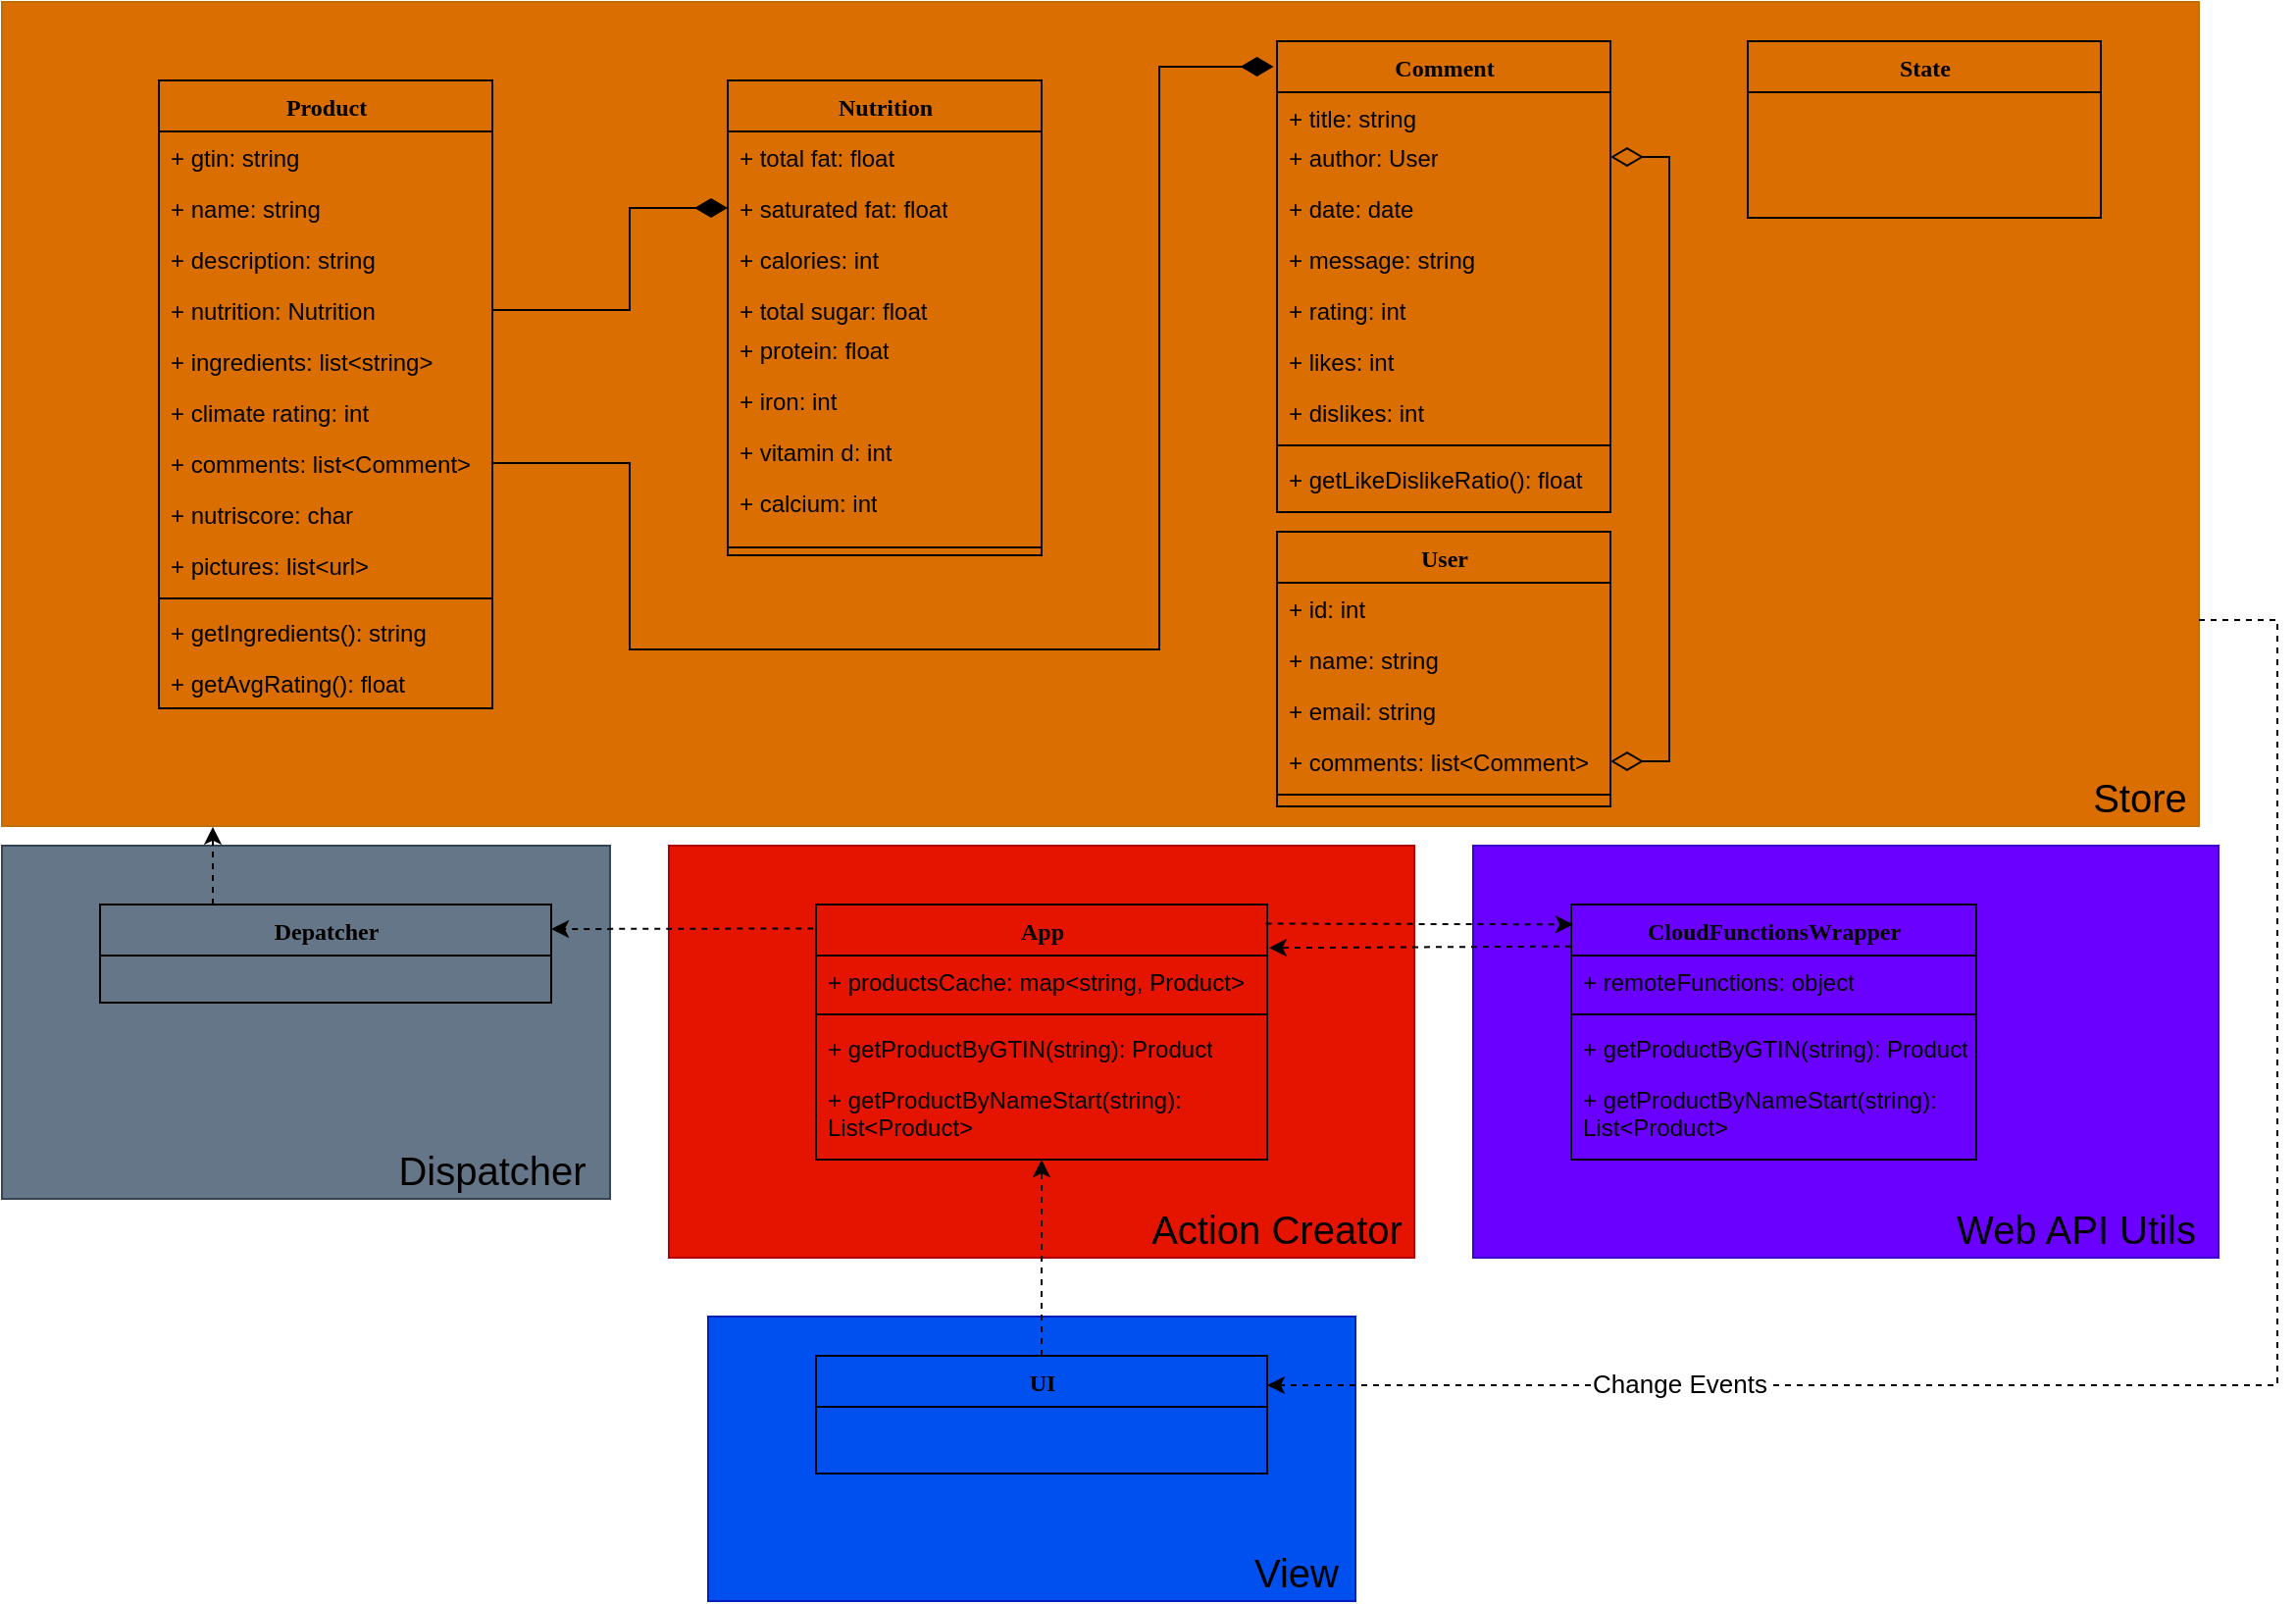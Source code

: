 <mxfile version="15.7.4" type="github">
  <diagram name="Page-1" id="9f46799a-70d6-7492-0946-bef42562c5a5">
    <mxGraphModel dx="2214" dy="1269" grid="1" gridSize="10" guides="1" tooltips="1" connect="1" arrows="1" fold="1" page="1" pageScale="1" pageWidth="3300" pageHeight="2339" background="none" math="0" shadow="0">
      <root>
        <mxCell id="0" />
        <mxCell id="1" parent="0" />
        <mxCell id="sFNZ98n2VZCX3wskuAM7-160" value="" style="rounded=0;whiteSpace=wrap;html=1;fontSize=20;fillColor=#647687;strokeColor=#314354;fontColor=#ffffff;" parent="1" vertex="1">
          <mxGeometry x="40" y="520" width="310" height="180" as="geometry" />
        </mxCell>
        <mxCell id="sFNZ98n2VZCX3wskuAM7-161" value="&lt;span style=&quot;font-size: 20px&quot;&gt;Dispatcher&lt;/span&gt;" style="text;html=1;strokeColor=none;fillColor=none;align=center;verticalAlign=middle;whiteSpace=wrap;rounded=0;" parent="1" vertex="1">
          <mxGeometry x="210" y="670" width="160" height="30" as="geometry" />
        </mxCell>
        <mxCell id="sFNZ98n2VZCX3wskuAM7-158" value="" style="rounded=0;whiteSpace=wrap;html=1;fontSize=20;fillColor=#e51400;strokeColor=#B20000;fontColor=#ffffff;" parent="1" vertex="1">
          <mxGeometry x="380" y="520" width="380" height="210" as="geometry" />
        </mxCell>
        <mxCell id="sFNZ98n2VZCX3wskuAM7-159" value="&lt;font style=&quot;font-size: 20px&quot;&gt;Action Creator&lt;/font&gt;" style="text;html=1;strokeColor=none;fillColor=none;align=center;verticalAlign=middle;whiteSpace=wrap;rounded=0;" parent="1" vertex="1">
          <mxGeometry x="610" y="700" width="160" height="30" as="geometry" />
        </mxCell>
        <mxCell id="sFNZ98n2VZCX3wskuAM7-156" value="" style="rounded=0;whiteSpace=wrap;html=1;fontSize=20;fillColor=#0050ef;strokeColor=#001DBC;fontColor=#ffffff;" parent="1" vertex="1">
          <mxGeometry x="400" y="760" width="330" height="145" as="geometry" />
        </mxCell>
        <mxCell id="sFNZ98n2VZCX3wskuAM7-157" value="&lt;font style=&quot;font-size: 20px&quot;&gt;View&lt;/font&gt;" style="text;html=1;strokeColor=none;fillColor=none;align=center;verticalAlign=middle;whiteSpace=wrap;rounded=0;" parent="1" vertex="1">
          <mxGeometry x="660" y="875" width="80" height="30" as="geometry" />
        </mxCell>
        <mxCell id="SLlD4KkkqJMQJGxQ2Afp-129" value="" style="rounded=0;whiteSpace=wrap;html=1;fillColor=#DB6E00;strokeColor=#BD7000;fontColor=#000000;" parent="1" vertex="1">
          <mxGeometry x="40" y="90" width="1120" height="420" as="geometry" />
        </mxCell>
        <mxCell id="14" value="Product" style="swimlane;html=1;fontStyle=1;align=center;verticalAlign=top;childLayout=stackLayout;horizontal=1;startSize=26;horizontalStack=0;resizeParent=1;resizeLast=0;collapsible=1;marginBottom=0;swimlaneFillColor=none;rounded=0;shadow=0;comic=0;labelBackgroundColor=none;strokeWidth=1;fillColor=none;fontFamily=Verdana;fontSize=12;deletable=0;" parent="1" vertex="1">
          <mxGeometry x="120" y="130" width="170" height="320" as="geometry">
            <mxRectangle x="90" y="83" width="100" height="26" as="alternateBounds" />
          </mxGeometry>
        </mxCell>
        <mxCell id="19" value="+ gtin: string" style="text;html=1;strokeColor=none;fillColor=none;align=left;verticalAlign=top;spacingLeft=4;spacingRight=4;whiteSpace=wrap;overflow=hidden;rotatable=0;points=[[0,0.5],[1,0.5]];portConstraint=eastwest;deletable=0;" parent="14" vertex="1">
          <mxGeometry y="26" width="170" height="26" as="geometry" />
        </mxCell>
        <mxCell id="15" value="+ name: string" style="text;html=1;strokeColor=none;fillColor=none;align=left;verticalAlign=top;spacingLeft=4;spacingRight=4;whiteSpace=wrap;overflow=hidden;rotatable=0;points=[[0,0.5],[1,0.5]];portConstraint=eastwest;deletable=0;" parent="14" vertex="1">
          <mxGeometry y="52" width="170" height="26" as="geometry" />
        </mxCell>
        <mxCell id="58" value="+ description: string" style="text;html=1;strokeColor=none;fillColor=none;align=left;verticalAlign=top;spacingLeft=4;spacingRight=4;whiteSpace=wrap;overflow=hidden;rotatable=0;points=[[0,0.5],[1,0.5]];portConstraint=eastwest;deletable=0;" parent="14" vertex="1">
          <mxGeometry y="78" width="170" height="26" as="geometry" />
        </mxCell>
        <mxCell id="17" value="+ nutrition: Nutrition" style="text;html=1;strokeColor=none;fillColor=none;align=left;verticalAlign=top;spacingLeft=4;spacingRight=4;whiteSpace=wrap;overflow=hidden;rotatable=0;points=[[0,0.5],[1,0.5]];portConstraint=eastwest;deletable=0;" parent="14" vertex="1">
          <mxGeometry y="104" width="170" height="26" as="geometry" />
        </mxCell>
        <mxCell id="18" value="+ ingredients: list&amp;lt;string&amp;gt;" style="text;html=1;strokeColor=none;fillColor=none;align=left;verticalAlign=top;spacingLeft=4;spacingRight=4;whiteSpace=wrap;overflow=hidden;rotatable=0;points=[[0,0.5],[1,0.5]];portConstraint=eastwest;deletable=0;" parent="14" vertex="1">
          <mxGeometry y="130" width="170" height="26" as="geometry" />
        </mxCell>
        <mxCell id="59" value="+ climate rating: int" style="text;html=1;strokeColor=none;fillColor=none;align=left;verticalAlign=top;spacingLeft=4;spacingRight=4;whiteSpace=wrap;overflow=hidden;rotatable=0;points=[[0,0.5],[1,0.5]];portConstraint=eastwest;deletable=0;" parent="14" vertex="1">
          <mxGeometry y="156" width="170" height="26" as="geometry" />
        </mxCell>
        <mxCell id="16" value="+ comments: list&amp;lt;Comment&amp;gt;" style="text;html=1;strokeColor=none;fillColor=none;align=left;verticalAlign=top;spacingLeft=4;spacingRight=4;whiteSpace=wrap;overflow=hidden;rotatable=0;points=[[0,0.5],[1,0.5]];portConstraint=eastwest;deletable=0;" parent="14" vertex="1">
          <mxGeometry y="182" width="170" height="26" as="geometry" />
        </mxCell>
        <mxCell id="83" value="+ nutriscore: char" style="text;html=1;strokeColor=none;fillColor=none;align=left;verticalAlign=top;spacingLeft=4;spacingRight=4;whiteSpace=wrap;overflow=hidden;rotatable=0;points=[[0,0.5],[1,0.5]];portConstraint=eastwest;deletable=0;" parent="14" vertex="1">
          <mxGeometry y="208" width="170" height="26" as="geometry" />
        </mxCell>
        <mxCell id="108" value="+ pictures: list&amp;lt;url&amp;gt;" style="text;html=1;strokeColor=none;fillColor=none;align=left;verticalAlign=top;spacingLeft=4;spacingRight=4;whiteSpace=wrap;overflow=hidden;rotatable=0;points=[[0,0.5],[1,0.5]];portConstraint=eastwest;deletable=0;" parent="14" vertex="1">
          <mxGeometry y="234" width="170" height="26" as="geometry" />
        </mxCell>
        <mxCell id="20" value="" style="line;html=1;strokeWidth=1;fillColor=none;align=left;verticalAlign=middle;spacingTop=-1;spacingLeft=3;spacingRight=3;rotatable=0;labelPosition=right;points=[];portConstraint=eastwest;deletable=0;" parent="14" vertex="1">
          <mxGeometry y="260" width="170" height="8" as="geometry" />
        </mxCell>
        <mxCell id="21" value="+ getIngredients(): string" style="text;html=1;strokeColor=none;fillColor=none;align=left;verticalAlign=top;spacingLeft=4;spacingRight=4;whiteSpace=wrap;overflow=hidden;rotatable=0;points=[[0,0.5],[1,0.5]];portConstraint=eastwest;deletable=0;" parent="14" vertex="1">
          <mxGeometry y="268" width="170" height="26" as="geometry" />
        </mxCell>
        <mxCell id="106" value="+ getAvgRating(): float" style="text;html=1;strokeColor=none;fillColor=none;align=left;verticalAlign=top;spacingLeft=4;spacingRight=4;whiteSpace=wrap;overflow=hidden;rotatable=0;points=[[0,0.5],[1,0.5]];portConstraint=eastwest;deletable=0;" parent="14" vertex="1">
          <mxGeometry y="294" width="170" height="26" as="geometry" />
        </mxCell>
        <mxCell id="35" value="Nutrition" style="swimlane;html=1;fontStyle=1;align=center;verticalAlign=top;childLayout=stackLayout;horizontal=1;startSize=26;horizontalStack=0;resizeParent=1;resizeLast=0;collapsible=1;marginBottom=0;swimlaneFillColor=none;rounded=0;shadow=0;comic=0;labelBackgroundColor=none;strokeWidth=1;fillColor=none;fontFamily=Verdana;fontSize=12;deletable=0;" parent="1" vertex="1">
          <mxGeometry x="410" y="130" width="160" height="242" as="geometry">
            <mxRectangle x="90" y="83" width="100" height="26" as="alternateBounds" />
          </mxGeometry>
        </mxCell>
        <mxCell id="37" value="+ total fat: float" style="text;html=1;strokeColor=none;fillColor=none;align=left;verticalAlign=top;spacingLeft=4;spacingRight=4;whiteSpace=wrap;overflow=hidden;rotatable=0;points=[[0,0.5],[1,0.5]];portConstraint=eastwest;deletable=0;" parent="35" vertex="1">
          <mxGeometry y="26" width="160" height="26" as="geometry" />
        </mxCell>
        <mxCell id="38" value="+ saturated fat: float" style="text;html=1;strokeColor=none;fillColor=none;align=left;verticalAlign=top;spacingLeft=4;spacingRight=4;whiteSpace=wrap;overflow=hidden;rotatable=0;points=[[0,0.5],[1,0.5]];portConstraint=eastwest;deletable=0;" parent="35" vertex="1">
          <mxGeometry y="52" width="160" height="26" as="geometry" />
        </mxCell>
        <mxCell id="39" value="+ calories: int" style="text;html=1;strokeColor=none;fillColor=none;align=left;verticalAlign=top;spacingLeft=4;spacingRight=4;whiteSpace=wrap;overflow=hidden;rotatable=0;points=[[0,0.5],[1,0.5]];portConstraint=eastwest;deletable=0;" parent="35" vertex="1">
          <mxGeometry y="78" width="160" height="26" as="geometry" />
        </mxCell>
        <mxCell id="40" value="+ total sugar: float" style="text;html=1;strokeColor=none;fillColor=none;align=left;verticalAlign=top;spacingLeft=4;spacingRight=4;whiteSpace=wrap;overflow=hidden;rotatable=0;points=[[0,0.5],[1,0.5]];portConstraint=eastwest;deletable=0;" parent="35" vertex="1">
          <mxGeometry y="104" width="160" height="20" as="geometry" />
        </mxCell>
        <mxCell id="54" value="+ protein: float" style="text;html=1;strokeColor=none;fillColor=none;align=left;verticalAlign=top;spacingLeft=4;spacingRight=4;whiteSpace=wrap;overflow=hidden;rotatable=0;points=[[0,0.5],[1,0.5]];portConstraint=eastwest;deletable=0;" parent="35" vertex="1">
          <mxGeometry y="124" width="160" height="26" as="geometry" />
        </mxCell>
        <mxCell id="56" value="+ iron: int" style="text;html=1;strokeColor=none;fillColor=none;align=left;verticalAlign=top;spacingLeft=4;spacingRight=4;whiteSpace=wrap;overflow=hidden;rotatable=0;points=[[0,0.5],[1,0.5]];portConstraint=eastwest;deletable=0;" parent="35" vertex="1">
          <mxGeometry y="150" width="160" height="26" as="geometry" />
        </mxCell>
        <mxCell id="53" value="+ vitamin d: int" style="text;html=1;strokeColor=none;fillColor=none;align=left;verticalAlign=top;spacingLeft=4;spacingRight=4;whiteSpace=wrap;overflow=hidden;rotatable=0;points=[[0,0.5],[1,0.5]];portConstraint=eastwest;deletable=0;" parent="35" vertex="1">
          <mxGeometry y="176" width="160" height="26" as="geometry" />
        </mxCell>
        <mxCell id="42" value="+ calcium: int" style="text;html=1;strokeColor=none;fillColor=none;align=left;verticalAlign=top;spacingLeft=4;spacingRight=4;whiteSpace=wrap;overflow=hidden;rotatable=0;points=[[0,0.5],[1,0.5]];portConstraint=eastwest;deletable=0;" parent="35" vertex="1">
          <mxGeometry y="202" width="160" height="32" as="geometry" />
        </mxCell>
        <mxCell id="41" value="" style="line;html=1;strokeWidth=1;fillColor=none;align=left;verticalAlign=middle;spacingTop=-1;spacingLeft=3;spacingRight=3;rotatable=0;labelPosition=right;points=[];portConstraint=eastwest;deletable=0;" parent="35" vertex="1">
          <mxGeometry y="234" width="160" height="8" as="geometry" />
        </mxCell>
        <mxCell id="44" value="App" style="swimlane;html=1;fontStyle=1;align=center;verticalAlign=top;childLayout=stackLayout;horizontal=1;startSize=26;horizontalStack=0;resizeParent=1;resizeLast=0;collapsible=1;marginBottom=0;swimlaneFillColor=none;rounded=0;shadow=0;comic=0;labelBackgroundColor=none;strokeWidth=1;fillColor=none;fontFamily=Verdana;fontSize=12;deletable=1;movable=1;resizable=1;rotatable=1;editable=1;connectable=1;" parent="1" vertex="1">
          <mxGeometry x="455" y="550" width="230" height="130" as="geometry">
            <mxRectangle x="90" y="83" width="100" height="26" as="alternateBounds" />
          </mxGeometry>
        </mxCell>
        <mxCell id="45" value="+ productsCache: map&amp;lt;string, Product&amp;gt;" style="text;html=1;strokeColor=none;fillColor=none;align=left;verticalAlign=top;spacingLeft=4;spacingRight=4;whiteSpace=wrap;overflow=hidden;rotatable=0;points=[[0,0.5],[1,0.5]];portConstraint=eastwest;deletable=0;" parent="44" vertex="1">
          <mxGeometry y="26" width="230" height="26" as="geometry" />
        </mxCell>
        <mxCell id="50" value="" style="line;html=1;strokeWidth=1;fillColor=none;align=left;verticalAlign=middle;spacingTop=-1;spacingLeft=3;spacingRight=3;rotatable=0;labelPosition=right;points=[];portConstraint=eastwest;deletable=0;" parent="44" vertex="1">
          <mxGeometry y="52" width="230" height="8" as="geometry" />
        </mxCell>
        <mxCell id="51" value="+ getProductByGTIN(string): Product" style="text;html=1;strokeColor=none;fillColor=none;align=left;verticalAlign=top;spacingLeft=4;spacingRight=4;whiteSpace=wrap;overflow=hidden;rotatable=0;points=[[0,0.5],[1,0.5]];portConstraint=eastwest;deletable=0;" parent="44" vertex="1">
          <mxGeometry y="60" width="230" height="26" as="geometry" />
        </mxCell>
        <mxCell id="105" value="+ getProductByNameStart(string): List&amp;lt;Product&amp;gt;" style="text;html=1;strokeColor=none;fillColor=none;align=left;verticalAlign=top;spacingLeft=4;spacingRight=4;whiteSpace=wrap;overflow=hidden;rotatable=0;points=[[0,0.5],[1,0.5]];portConstraint=eastwest;deletable=0;" parent="44" vertex="1">
          <mxGeometry y="86" width="230" height="44" as="geometry" />
        </mxCell>
        <mxCell id="71" value="Comment" style="swimlane;html=1;fontStyle=1;align=center;verticalAlign=top;childLayout=stackLayout;horizontal=1;startSize=26;horizontalStack=0;resizeParent=1;resizeLast=0;collapsible=1;marginBottom=0;swimlaneFillColor=none;rounded=0;shadow=0;comic=0;labelBackgroundColor=none;strokeWidth=1;fillColor=none;fontFamily=Verdana;fontSize=12;deletable=0;" parent="1" vertex="1">
          <mxGeometry x="690" y="110" width="170" height="240" as="geometry">
            <mxRectangle x="90" y="83" width="100" height="26" as="alternateBounds" />
          </mxGeometry>
        </mxCell>
        <mxCell id="128" value="+ title: string" style="text;html=1;strokeColor=none;fillColor=none;align=left;verticalAlign=top;spacingLeft=4;spacingRight=4;whiteSpace=wrap;overflow=hidden;rotatable=0;points=[[0,0.5],[1,0.5]];portConstraint=eastwest;deletable=0;" parent="71" vertex="1">
          <mxGeometry y="26" width="170" height="20" as="geometry" />
        </mxCell>
        <mxCell id="72" value="+ author: User" style="text;html=1;strokeColor=none;fillColor=none;align=left;verticalAlign=top;spacingLeft=4;spacingRight=4;whiteSpace=wrap;overflow=hidden;rotatable=0;points=[[0,0.5],[1,0.5]];portConstraint=eastwest;deletable=0;" parent="71" vertex="1">
          <mxGeometry y="46" width="170" height="26" as="geometry" />
        </mxCell>
        <mxCell id="129" value="+ date: date" style="text;html=1;strokeColor=none;fillColor=none;align=left;verticalAlign=top;spacingLeft=4;spacingRight=4;whiteSpace=wrap;overflow=hidden;rotatable=0;points=[[0,0.5],[1,0.5]];portConstraint=eastwest;deletable=0;" parent="71" vertex="1">
          <mxGeometry y="72" width="170" height="26" as="geometry" />
        </mxCell>
        <mxCell id="74" value="+ message: string" style="text;html=1;strokeColor=none;fillColor=none;align=left;verticalAlign=top;spacingLeft=4;spacingRight=4;whiteSpace=wrap;overflow=hidden;rotatable=0;points=[[0,0.5],[1,0.5]];portConstraint=eastwest;deletable=0;" parent="71" vertex="1">
          <mxGeometry y="98" width="170" height="26" as="geometry" />
        </mxCell>
        <mxCell id="75" value="+ rating: int" style="text;html=1;strokeColor=none;fillColor=none;align=left;verticalAlign=top;spacingLeft=4;spacingRight=4;whiteSpace=wrap;overflow=hidden;rotatable=0;points=[[0,0.5],[1,0.5]];portConstraint=eastwest;deletable=0;" parent="71" vertex="1">
          <mxGeometry y="124" width="170" height="26" as="geometry" />
        </mxCell>
        <mxCell id="76" value="+ likes: int" style="text;html=1;strokeColor=none;fillColor=none;align=left;verticalAlign=top;spacingLeft=4;spacingRight=4;whiteSpace=wrap;overflow=hidden;rotatable=0;points=[[0,0.5],[1,0.5]];portConstraint=eastwest;deletable=0;" parent="71" vertex="1">
          <mxGeometry y="150" width="170" height="26" as="geometry" />
        </mxCell>
        <mxCell id="77" value="+ dislikes: int" style="text;html=1;strokeColor=none;fillColor=none;align=left;verticalAlign=top;spacingLeft=4;spacingRight=4;whiteSpace=wrap;overflow=hidden;rotatable=0;points=[[0,0.5],[1,0.5]];portConstraint=eastwest;deletable=0;" parent="71" vertex="1">
          <mxGeometry y="176" width="170" height="26" as="geometry" />
        </mxCell>
        <mxCell id="80" value="" style="line;html=1;strokeWidth=1;fillColor=none;align=left;verticalAlign=middle;spacingTop=-1;spacingLeft=3;spacingRight=3;rotatable=0;labelPosition=right;points=[];portConstraint=eastwest;deletable=0;" parent="71" vertex="1">
          <mxGeometry y="202" width="170" height="8" as="geometry" />
        </mxCell>
        <mxCell id="107" value="+ getLikeDislikeRatio(): float" style="text;html=1;strokeColor=none;fillColor=none;align=left;verticalAlign=top;spacingLeft=4;spacingRight=4;whiteSpace=wrap;overflow=hidden;rotatable=0;points=[[0,0.5],[1,0.5]];portConstraint=eastwest;deletable=0;" parent="71" vertex="1">
          <mxGeometry y="210" width="170" height="26" as="geometry" />
        </mxCell>
        <mxCell id="109" value="User" style="swimlane;html=1;fontStyle=1;align=center;verticalAlign=top;childLayout=stackLayout;horizontal=1;startSize=26;horizontalStack=0;resizeParent=1;resizeLast=0;collapsible=1;marginBottom=0;swimlaneFillColor=none;rounded=0;shadow=0;comic=0;labelBackgroundColor=none;strokeWidth=1;fillColor=none;fontFamily=Verdana;fontSize=12;deletable=0;" parent="1" vertex="1">
          <mxGeometry x="690" y="360" width="170" height="140" as="geometry">
            <mxRectangle x="90" y="83" width="100" height="26" as="alternateBounds" />
          </mxGeometry>
        </mxCell>
        <mxCell id="110" value="+ id: int" style="text;html=1;strokeColor=none;fillColor=none;align=left;verticalAlign=top;spacingLeft=4;spacingRight=4;whiteSpace=wrap;overflow=hidden;rotatable=0;points=[[0,0.5],[1,0.5]];portConstraint=eastwest;deletable=0;" parent="109" vertex="1">
          <mxGeometry y="26" width="170" height="26" as="geometry" />
        </mxCell>
        <mxCell id="123" value="+ name: string" style="text;html=1;strokeColor=none;fillColor=none;align=left;verticalAlign=top;spacingLeft=4;spacingRight=4;whiteSpace=wrap;overflow=hidden;rotatable=0;points=[[0,0.5],[1,0.5]];portConstraint=eastwest;deletable=0;" parent="109" vertex="1">
          <mxGeometry y="52" width="170" height="26" as="geometry" />
        </mxCell>
        <mxCell id="111" value="+ email: string" style="text;html=1;strokeColor=none;fillColor=none;align=left;verticalAlign=top;spacingLeft=4;spacingRight=4;whiteSpace=wrap;overflow=hidden;rotatable=0;points=[[0,0.5],[1,0.5]];portConstraint=eastwest;deletable=0;" parent="109" vertex="1">
          <mxGeometry y="78" width="170" height="26" as="geometry" />
        </mxCell>
        <mxCell id="122" value="+ comments: list&amp;lt;Comment&amp;gt;" style="text;html=1;strokeColor=none;fillColor=none;align=left;verticalAlign=top;spacingLeft=4;spacingRight=4;whiteSpace=wrap;overflow=hidden;rotatable=0;points=[[0,0.5],[1,0.5]];portConstraint=eastwest;deletable=0;" parent="109" vertex="1">
          <mxGeometry y="104" width="170" height="26" as="geometry" />
        </mxCell>
        <mxCell id="118" value="" style="line;html=1;strokeWidth=1;fillColor=none;align=left;verticalAlign=middle;spacingTop=-1;spacingLeft=3;spacingRight=3;rotatable=0;labelPosition=right;points=[];portConstraint=eastwest;deletable=0;" parent="109" vertex="1">
          <mxGeometry y="130" width="170" height="8" as="geometry" />
        </mxCell>
        <mxCell id="124" style="edgeStyle=orthogonalEdgeStyle;rounded=0;orthogonalLoop=1;jettySize=auto;html=1;exitX=1;exitY=0.5;exitDx=0;exitDy=0;entryX=1;entryY=0.5;entryDx=0;entryDy=0;startArrow=diamondThin;startFill=0;endArrow=diamondThin;endFill=0;startSize=14;endSize=14;strokeWidth=1;" parent="1" source="72" target="122" edge="1">
          <mxGeometry relative="1" as="geometry" />
        </mxCell>
        <mxCell id="126" style="edgeStyle=orthogonalEdgeStyle;rounded=0;orthogonalLoop=1;jettySize=auto;html=1;exitX=1;exitY=0.5;exitDx=0;exitDy=0;entryX=-0.01;entryY=0.054;entryDx=0;entryDy=0;entryPerimeter=0;endArrow=diamondThin;endFill=1;strokeWidth=1;endSize=14;" parent="1" source="16" target="71" edge="1">
          <mxGeometry relative="1" as="geometry">
            <Array as="points">
              <mxPoint x="360" y="325" />
              <mxPoint x="360" y="420" />
              <mxPoint x="630" y="420" />
              <mxPoint x="630" y="123" />
            </Array>
          </mxGeometry>
        </mxCell>
        <mxCell id="127" style="edgeStyle=orthogonalEdgeStyle;rounded=0;orthogonalLoop=1;jettySize=auto;html=1;exitX=1;exitY=0.5;exitDx=0;exitDy=0;entryX=0;entryY=0.5;entryDx=0;entryDy=0;endArrow=diamondThin;endFill=1;endSize=14;" parent="1" source="17" target="38" edge="1">
          <mxGeometry relative="1" as="geometry">
            <Array as="points">
              <mxPoint x="360" y="247" />
              <mxPoint x="360" y="195" />
            </Array>
          </mxGeometry>
        </mxCell>
        <mxCell id="SLlD4KkkqJMQJGxQ2Afp-130" value="&lt;font style=&quot;font-size: 20px&quot;&gt;Store&lt;/font&gt;" style="text;html=1;strokeColor=none;fillColor=none;align=center;verticalAlign=middle;whiteSpace=wrap;rounded=0;" parent="1" vertex="1">
          <mxGeometry x="1100" y="480" width="60" height="30" as="geometry" />
        </mxCell>
        <mxCell id="SLlD4KkkqJMQJGxQ2Afp-134" value="" style="group;fillColor=#6a00ff;fontColor=#ffffff;strokeColor=#3700CC;" parent="1" vertex="1" connectable="0">
          <mxGeometry x="790" y="520" width="380" height="210" as="geometry" />
        </mxCell>
        <mxCell id="89" value="CloudFunctionsWrapper" style="swimlane;html=1;fontStyle=1;align=center;verticalAlign=top;childLayout=stackLayout;horizontal=1;startSize=26;horizontalStack=0;resizeParent=1;resizeLast=0;collapsible=1;marginBottom=0;swimlaneFillColor=none;rounded=0;shadow=0;comic=0;labelBackgroundColor=none;strokeWidth=1;fillColor=none;fontFamily=Verdana;fontSize=12;deletable=0;" parent="SLlD4KkkqJMQJGxQ2Afp-134" vertex="1">
          <mxGeometry x="50" y="30" width="206.5" height="130" as="geometry">
            <mxRectangle x="90" y="83" width="100" height="26" as="alternateBounds" />
          </mxGeometry>
        </mxCell>
        <mxCell id="90" value="+ remoteFunctions: object" style="text;html=1;strokeColor=none;fillColor=none;align=left;verticalAlign=top;spacingLeft=4;spacingRight=4;whiteSpace=wrap;overflow=hidden;rotatable=0;points=[[0,0.5],[1,0.5]];portConstraint=eastwest;deletable=0;" parent="89" vertex="1">
          <mxGeometry y="26" width="206.5" height="26" as="geometry" />
        </mxCell>
        <mxCell id="91" value="" style="line;html=1;strokeWidth=1;fillColor=none;align=left;verticalAlign=middle;spacingTop=-1;spacingLeft=3;spacingRight=3;rotatable=0;labelPosition=right;points=[];portConstraint=eastwest;deletable=0;" parent="89" vertex="1">
          <mxGeometry y="52" width="206.5" height="8" as="geometry" />
        </mxCell>
        <mxCell id="92" value="+ getProductByGTIN(string): Product" style="text;html=1;strokeColor=none;fillColor=none;align=left;verticalAlign=top;spacingLeft=4;spacingRight=4;whiteSpace=wrap;overflow=hidden;rotatable=0;points=[[0,0.5],[1,0.5]];portConstraint=eastwest;deletable=0;" parent="89" vertex="1">
          <mxGeometry y="60" width="206.5" height="26" as="geometry" />
        </mxCell>
        <mxCell id="104" value="+ getProductByNameStart(string): List&amp;lt;Product&amp;gt;" style="text;html=1;strokeColor=none;fillColor=none;align=left;verticalAlign=top;spacingLeft=4;spacingRight=4;whiteSpace=wrap;overflow=hidden;rotatable=0;points=[[0,0.5],[1,0.5]];portConstraint=eastwest;deletable=0;" parent="89" vertex="1">
          <mxGeometry y="86" width="206.5" height="44" as="geometry" />
        </mxCell>
        <mxCell id="SLlD4KkkqJMQJGxQ2Afp-132" value="&lt;font style=&quot;font-size: 20px&quot;&gt;Web API Utils&lt;/font&gt;" style="text;html=1;strokeColor=none;fillColor=none;align=center;verticalAlign=middle;whiteSpace=wrap;rounded=0;" parent="SLlD4KkkqJMQJGxQ2Afp-134" vertex="1">
          <mxGeometry x="235" y="180" width="145" height="30" as="geometry" />
        </mxCell>
        <mxCell id="sFNZ98n2VZCX3wskuAM7-130" value="Depatcher" style="swimlane;html=1;fontStyle=1;align=center;verticalAlign=top;childLayout=stackLayout;horizontal=1;startSize=26;horizontalStack=0;resizeParent=1;resizeLast=0;collapsible=1;marginBottom=0;swimlaneFillColor=none;rounded=0;shadow=0;comic=0;labelBackgroundColor=none;strokeWidth=1;fillColor=none;fontFamily=Verdana;fontSize=12;deletable=1;movable=1;resizable=1;rotatable=1;editable=1;connectable=1;" parent="1" vertex="1">
          <mxGeometry x="90" y="550" width="230" height="50" as="geometry">
            <mxRectangle x="90" y="83" width="100" height="26" as="alternateBounds" />
          </mxGeometry>
        </mxCell>
        <mxCell id="sFNZ98n2VZCX3wskuAM7-135" value="UI" style="swimlane;html=1;fontStyle=1;align=center;verticalAlign=top;childLayout=stackLayout;horizontal=1;startSize=26;horizontalStack=0;resizeParent=1;resizeLast=0;collapsible=1;marginBottom=0;swimlaneFillColor=none;rounded=0;shadow=0;comic=0;labelBackgroundColor=none;strokeWidth=1;fillColor=none;fontFamily=Verdana;fontSize=12;deletable=1;movable=1;resizable=1;rotatable=1;editable=1;connectable=1;" parent="1" vertex="1">
          <mxGeometry x="455" y="780" width="230" height="60" as="geometry">
            <mxRectangle x="90" y="83" width="100" height="26" as="alternateBounds" />
          </mxGeometry>
        </mxCell>
        <mxCell id="sFNZ98n2VZCX3wskuAM7-138" value="" style="text;html=1;strokeColor=none;fillColor=none;align=left;verticalAlign=top;spacingLeft=4;spacingRight=4;whiteSpace=wrap;overflow=hidden;rotatable=0;points=[[0,0.5],[1,0.5]];portConstraint=eastwest;deletable=0;" parent="sFNZ98n2VZCX3wskuAM7-135" vertex="1">
          <mxGeometry y="26" width="230" height="12" as="geometry" />
        </mxCell>
        <mxCell id="sFNZ98n2VZCX3wskuAM7-141" value="" style="endArrow=classic;html=1;rounded=0;exitX=0.997;exitY=0.075;exitDx=0;exitDy=0;exitPerimeter=0;dashed=1;entryX=0.005;entryY=0.078;entryDx=0;entryDy=0;entryPerimeter=0;" parent="1" source="44" target="89" edge="1">
          <mxGeometry width="50" height="50" relative="1" as="geometry">
            <mxPoint x="620" y="562" as="sourcePoint" />
            <mxPoint x="730" y="560" as="targetPoint" />
          </mxGeometry>
        </mxCell>
        <mxCell id="sFNZ98n2VZCX3wskuAM7-142" value="" style="endArrow=classic;html=1;rounded=0;dashed=1;exitX=0;exitY=0.164;exitDx=0;exitDy=0;exitPerimeter=0;entryX=1.004;entryY=0.17;entryDx=0;entryDy=0;entryPerimeter=0;" parent="1" source="89" target="44" edge="1">
          <mxGeometry width="50" height="50" relative="1" as="geometry">
            <mxPoint x="650" y="640" as="sourcePoint" />
            <mxPoint x="700" y="590" as="targetPoint" />
          </mxGeometry>
        </mxCell>
        <mxCell id="sFNZ98n2VZCX3wskuAM7-143" value="" style="endArrow=classic;html=1;rounded=0;dashed=1;exitX=0.5;exitY=0;exitDx=0;exitDy=0;entryX=0.5;entryY=1;entryDx=0;entryDy=0;" parent="1" source="sFNZ98n2VZCX3wskuAM7-135" target="44" edge="1">
          <mxGeometry width="50" height="50" relative="1" as="geometry">
            <mxPoint x="360" y="590" as="sourcePoint" />
            <mxPoint x="410" y="540" as="targetPoint" />
          </mxGeometry>
        </mxCell>
        <mxCell id="sFNZ98n2VZCX3wskuAM7-144" value="State" style="swimlane;html=1;fontStyle=1;align=center;verticalAlign=top;childLayout=stackLayout;horizontal=1;startSize=26;horizontalStack=0;resizeParent=1;resizeLast=0;collapsible=1;marginBottom=0;swimlaneFillColor=none;rounded=0;shadow=0;comic=0;labelBackgroundColor=none;strokeWidth=1;fillColor=none;fontFamily=Verdana;fontSize=12;deletable=1;movable=1;resizable=1;rotatable=1;editable=1;connectable=1;" parent="1" vertex="1">
          <mxGeometry x="930" y="110" width="180" height="90" as="geometry">
            <mxRectangle x="90" y="83" width="100" height="26" as="alternateBounds" />
          </mxGeometry>
        </mxCell>
        <mxCell id="sFNZ98n2VZCX3wskuAM7-145" value="" style="text;html=1;strokeColor=none;fillColor=none;align=left;verticalAlign=top;spacingLeft=4;spacingRight=4;whiteSpace=wrap;overflow=hidden;rotatable=0;points=[[0,0.5],[1,0.5]];portConstraint=eastwest;deletable=0;" parent="sFNZ98n2VZCX3wskuAM7-144" vertex="1">
          <mxGeometry y="26" width="180" height="44" as="geometry" />
        </mxCell>
        <mxCell id="sFNZ98n2VZCX3wskuAM7-146" value="" style="endArrow=classic;html=1;rounded=0;dashed=1;exitX=-0.006;exitY=0.094;exitDx=0;exitDy=0;exitPerimeter=0;entryX=1;entryY=0.25;entryDx=0;entryDy=0;" parent="1" source="44" target="sFNZ98n2VZCX3wskuAM7-130" edge="1">
          <mxGeometry width="50" height="50" relative="1" as="geometry">
            <mxPoint x="580" y="540" as="sourcePoint" />
            <mxPoint x="630" y="490" as="targetPoint" />
          </mxGeometry>
        </mxCell>
        <mxCell id="sFNZ98n2VZCX3wskuAM7-147" value="" style="endArrow=classic;html=1;rounded=0;dashed=1;exitX=0.25;exitY=0;exitDx=0;exitDy=0;entryX=0.096;entryY=1.001;entryDx=0;entryDy=0;entryPerimeter=0;" parent="1" source="sFNZ98n2VZCX3wskuAM7-130" target="SLlD4KkkqJMQJGxQ2Afp-129" edge="1">
          <mxGeometry width="50" height="50" relative="1" as="geometry">
            <mxPoint x="150" y="570" as="sourcePoint" />
            <mxPoint x="200" y="520" as="targetPoint" />
          </mxGeometry>
        </mxCell>
        <mxCell id="sFNZ98n2VZCX3wskuAM7-164" value="" style="endArrow=classic;html=1;rounded=0;dashed=1;exitX=1;exitY=0.75;exitDx=0;exitDy=0;entryX=1;entryY=0.25;entryDx=0;entryDy=0;" parent="1" source="SLlD4KkkqJMQJGxQ2Afp-129" target="sFNZ98n2VZCX3wskuAM7-135" edge="1">
          <mxGeometry width="50" height="50" relative="1" as="geometry">
            <mxPoint x="1200" y="490" as="sourcePoint" />
            <mxPoint x="1200" y="840" as="targetPoint" />
            <Array as="points">
              <mxPoint x="1200" y="405" />
              <mxPoint x="1200" y="795" />
            </Array>
          </mxGeometry>
        </mxCell>
        <mxCell id="sFNZ98n2VZCX3wskuAM7-165" value="&lt;font style=&quot;font-size: 13px&quot;&gt;Change Events&lt;/font&gt;" style="edgeLabel;html=1;align=center;verticalAlign=middle;resizable=0;points=[];" parent="sFNZ98n2VZCX3wskuAM7-164" vertex="1" connectable="0">
          <mxGeometry x="0.556" y="-1" relative="1" as="geometry">
            <mxPoint as="offset" />
          </mxGeometry>
        </mxCell>
      </root>
    </mxGraphModel>
  </diagram>
</mxfile>

